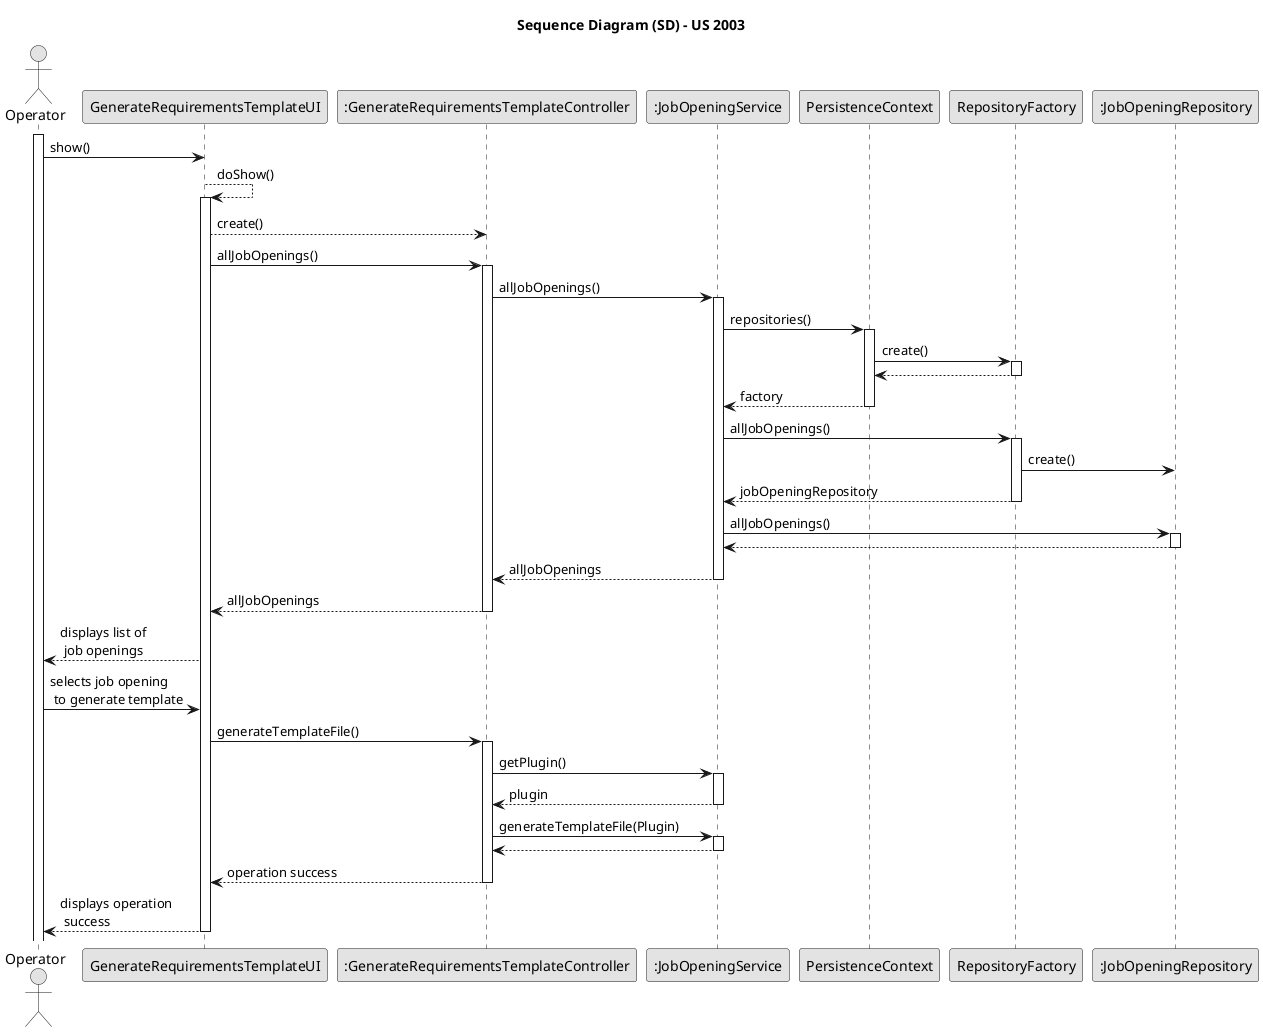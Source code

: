 @startuml
skinparam monochrome true
skinparam packageStyle rectangle
skinparam shadowing false

title Sequence Diagram (SD) - US 2003

actor "Operator" as User
participant "GenerateRequirementsTemplateUI" as UI
participant ":GenerateRequirementsTemplateController" as Controller
participant ":JobOpeningService" as Service

participant "PersistenceContext" as PersistenceContext
participant "RepositoryFactory" as Rep
participant ":JobOpeningRepository" as JORep

activate User

    User -> UI : show()

    UI --> UI : doShow()
    activate UI

    UI --> Controller : create()

    UI -> Controller : allJobOpenings()
    activate Controller

    Controller -> Service : allJobOpenings()
    activate Service

    Service -> PersistenceContext : repositories()
    activate PersistenceContext

    PersistenceContext -> Rep : create()
    activate Rep

    Rep --> PersistenceContext
    deactivate Rep

    PersistenceContext --> Service : factory
    deactivate PersistenceContext

    Service -> Rep : allJobOpenings()
    activate Rep

    Rep -> JORep : create()

    Rep --> Service : jobOpeningRepository
    deactivate Rep

    Service -> JORep : allJobOpenings()
    activate JORep

    JORep --> Service :
    deactivate JORep

    Service --> Controller : allJobOpenings

    deactivate Service

    Controller --> UI : allJobOpenings
    deactivate Controller

    UI --> User : displays list of\n job openings

    User -> UI : selects job opening \n to generate template

    UI -> Controller : generateTemplateFile()

    activate Controller

    Controller -> Service : getPlugin()

    activate Service

    Service --> Controller : plugin

    deactivate Service

    Controller -> Service : generateTemplateFile(Plugin)

    activate Service

    Service --> Controller :

    deactivate Service

    Controller --> UI : operation success
    deactivate Controller

    UI --> User : displays operation\n success

    deactivate UI

    deactivate Rep

@enduml